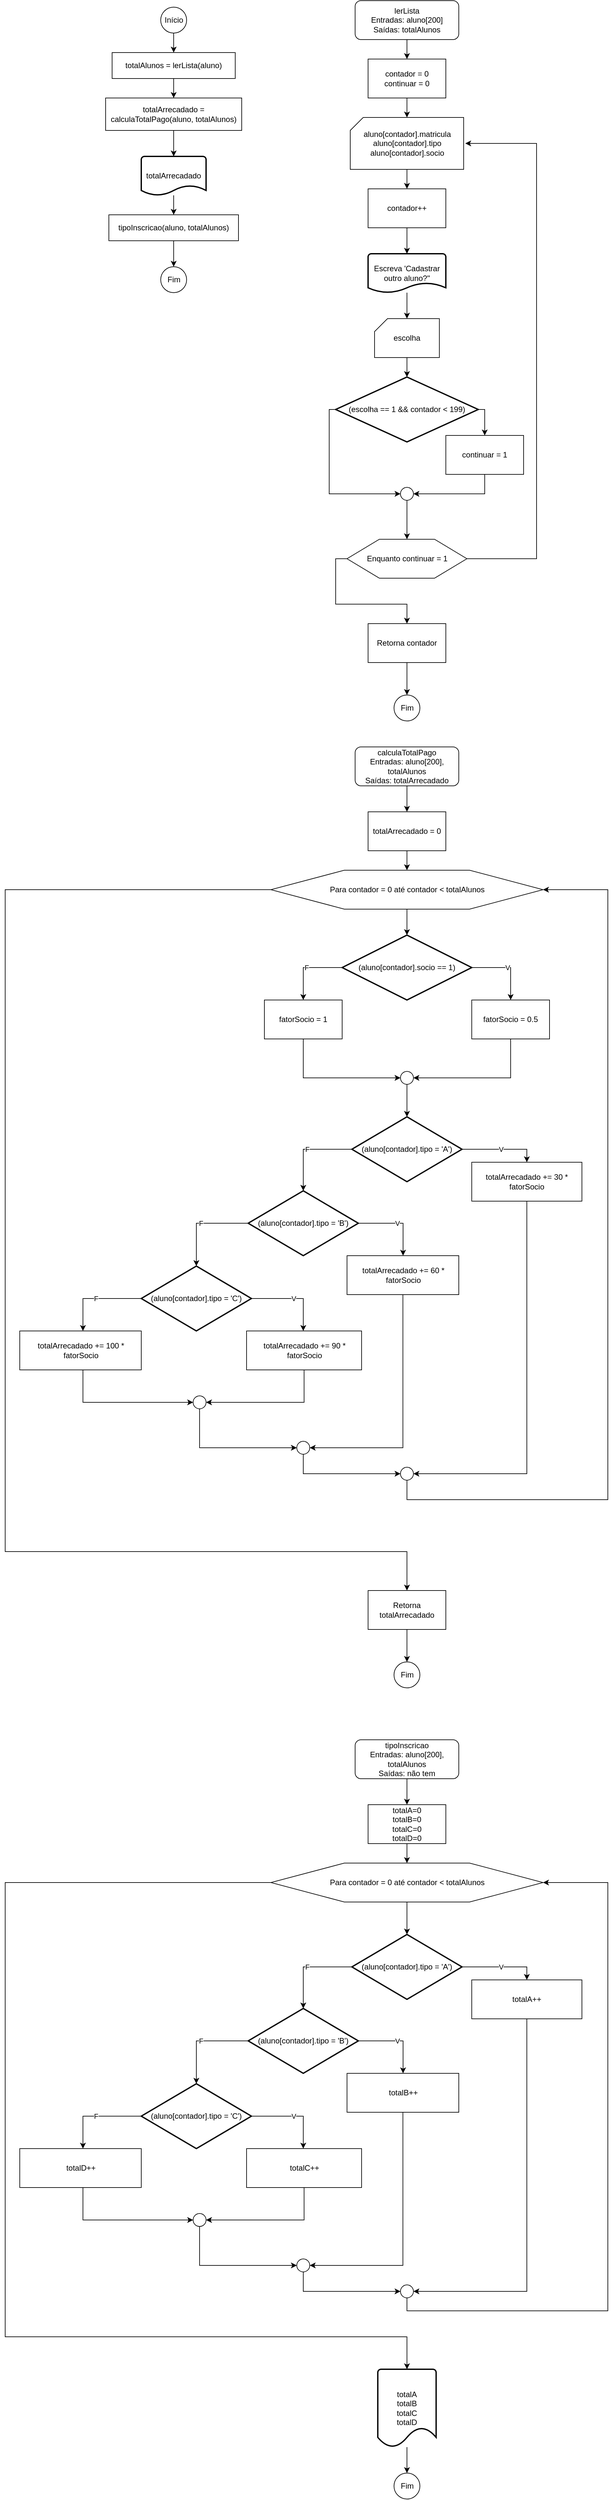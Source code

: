 <mxfile version="18.1.3" type="device"><diagram id="ncb6VckNe37cgTOw7Cs1" name="Página-1"><mxGraphModel dx="1562" dy="863" grid="1" gridSize="10" guides="1" tooltips="1" connect="1" arrows="1" fold="1" page="1" pageScale="1" pageWidth="827" pageHeight="1169" math="0" shadow="0"><root><mxCell id="0"/><mxCell id="1" parent="0"/><mxCell id="vlomusIhHzmOVRRVqOss-3" value="" style="edgeStyle=orthogonalEdgeStyle;rounded=0;orthogonalLoop=1;jettySize=auto;html=1;" parent="1" source="vlomusIhHzmOVRRVqOss-1" target="vlomusIhHzmOVRRVqOss-2" edge="1"><mxGeometry relative="1" as="geometry"/></mxCell><mxCell id="vlomusIhHzmOVRRVqOss-1" value="Início" style="verticalLabelPosition=middle;verticalAlign=middle;html=1;shape=mxgraph.flowchart.on-page_reference;labelPosition=center;align=center;" parent="1" vertex="1"><mxGeometry x="60" y="20" width="40" height="40" as="geometry"/></mxCell><mxCell id="vlomusIhHzmOVRRVqOss-5" value="" style="edgeStyle=orthogonalEdgeStyle;rounded=0;orthogonalLoop=1;jettySize=auto;html=1;" parent="1" source="vlomusIhHzmOVRRVqOss-2" target="vlomusIhHzmOVRRVqOss-4" edge="1"><mxGeometry relative="1" as="geometry"/></mxCell><mxCell id="vlomusIhHzmOVRRVqOss-2" value="totalAlunos = lerLista(aluno)" style="rounded=0;whiteSpace=wrap;html=1;" parent="1" vertex="1"><mxGeometry x="-15" y="90" width="190" height="40" as="geometry"/></mxCell><mxCell id="vlomusIhHzmOVRRVqOss-8" value="" style="edgeStyle=orthogonalEdgeStyle;rounded=0;orthogonalLoop=1;jettySize=auto;html=1;" parent="1" source="vlomusIhHzmOVRRVqOss-4" target="vlomusIhHzmOVRRVqOss-7" edge="1"><mxGeometry relative="1" as="geometry"/></mxCell><mxCell id="vlomusIhHzmOVRRVqOss-4" value="totalArrecadado = calculaTotalPago(aluno, totalAlunos)" style="rounded=0;whiteSpace=wrap;html=1;" parent="1" vertex="1"><mxGeometry x="-25" y="160" width="210" height="50" as="geometry"/></mxCell><mxCell id="vlomusIhHzmOVRRVqOss-12" value="" style="edgeStyle=orthogonalEdgeStyle;rounded=0;orthogonalLoop=1;jettySize=auto;html=1;" parent="1" source="vlomusIhHzmOVRRVqOss-7" target="vlomusIhHzmOVRRVqOss-11" edge="1"><mxGeometry relative="1" as="geometry"/></mxCell><mxCell id="vlomusIhHzmOVRRVqOss-7" value="totalArrecadado" style="strokeWidth=2;html=1;shape=mxgraph.flowchart.document2;whiteSpace=wrap;size=0.25;" parent="1" vertex="1"><mxGeometry x="30" y="250" width="100" height="60" as="geometry"/></mxCell><mxCell id="vlomusIhHzmOVRRVqOss-9" value="Fim" style="verticalLabelPosition=middle;verticalAlign=middle;html=1;shape=mxgraph.flowchart.on-page_reference;labelPosition=center;align=center;" parent="1" vertex="1"><mxGeometry x="60" y="420" width="40" height="40" as="geometry"/></mxCell><mxCell id="vlomusIhHzmOVRRVqOss-13" value="" style="edgeStyle=orthogonalEdgeStyle;rounded=0;orthogonalLoop=1;jettySize=auto;html=1;" parent="1" source="vlomusIhHzmOVRRVqOss-11" target="vlomusIhHzmOVRRVqOss-9" edge="1"><mxGeometry relative="1" as="geometry"/></mxCell><mxCell id="vlomusIhHzmOVRRVqOss-11" value="tipoInscricao(aluno, totalAlunos)" style="rounded=0;whiteSpace=wrap;html=1;" parent="1" vertex="1"><mxGeometry x="-20" y="340" width="200" height="40" as="geometry"/></mxCell><mxCell id="vlomusIhHzmOVRRVqOss-24" value="" style="edgeStyle=orthogonalEdgeStyle;rounded=0;orthogonalLoop=1;jettySize=auto;html=1;" parent="1" source="vlomusIhHzmOVRRVqOss-14" target="vlomusIhHzmOVRRVqOss-23" edge="1"><mxGeometry relative="1" as="geometry"/></mxCell><mxCell id="vlomusIhHzmOVRRVqOss-14" value="lerLista&lt;br&gt;Entradas: aluno[200]&lt;br&gt;Saídas: totalAlunos" style="rounded=1;whiteSpace=wrap;html=1;" parent="1" vertex="1"><mxGeometry x="360" y="10" width="160" height="60" as="geometry"/></mxCell><mxCell id="vlomusIhHzmOVRRVqOss-21" value="" style="edgeStyle=orthogonalEdgeStyle;rounded=0;orthogonalLoop=1;jettySize=auto;html=1;" parent="1" source="vlomusIhHzmOVRRVqOss-15" target="vlomusIhHzmOVRRVqOss-20" edge="1"><mxGeometry relative="1" as="geometry"/></mxCell><mxCell id="vlomusIhHzmOVRRVqOss-15" value="aluno[contador].matricula&lt;br&gt;aluno[contador].tipo&lt;br&gt;aluno[contador].socio" style="verticalLabelPosition=middle;verticalAlign=middle;html=1;shape=card;whiteSpace=wrap;size=20;arcSize=12;labelPosition=center;align=center;" parent="1" vertex="1"><mxGeometry x="352.5" y="190" width="175" height="80" as="geometry"/></mxCell><mxCell id="vlomusIhHzmOVRRVqOss-30" style="edgeStyle=orthogonalEdgeStyle;rounded=0;orthogonalLoop=1;jettySize=auto;html=1;" parent="1" source="vlomusIhHzmOVRRVqOss-16" target="vlomusIhHzmOVRRVqOss-29" edge="1"><mxGeometry relative="1" as="geometry"><Array as="points"><mxPoint x="330" y="870"/><mxPoint x="330" y="940"/><mxPoint x="440" y="940"/></Array></mxGeometry></mxCell><mxCell id="vlomusIhHzmOVRRVqOss-53" style="edgeStyle=orthogonalEdgeStyle;rounded=0;orthogonalLoop=1;jettySize=auto;html=1;" parent="1" source="vlomusIhHzmOVRRVqOss-16" edge="1"><mxGeometry relative="1" as="geometry"><mxPoint x="530" y="230" as="targetPoint"/><Array as="points"><mxPoint x="640" y="870"/><mxPoint x="640" y="230"/></Array></mxGeometry></mxCell><mxCell id="vlomusIhHzmOVRRVqOss-16" value="Enquanto continuar = 1" style="verticalLabelPosition=middle;verticalAlign=middle;html=1;shape=hexagon;perimeter=hexagonPerimeter2;arcSize=6;size=0.27;labelPosition=center;align=center;" parent="1" vertex="1"><mxGeometry x="347.5" y="840" width="185" height="60" as="geometry"/></mxCell><mxCell id="vlomusIhHzmOVRRVqOss-37" value="" style="edgeStyle=orthogonalEdgeStyle;rounded=0;orthogonalLoop=1;jettySize=auto;html=1;" parent="1" source="vlomusIhHzmOVRRVqOss-20" target="vlomusIhHzmOVRRVqOss-35" edge="1"><mxGeometry relative="1" as="geometry"/></mxCell><mxCell id="vlomusIhHzmOVRRVqOss-20" value="contador++" style="rounded=0;whiteSpace=wrap;html=1;" parent="1" vertex="1"><mxGeometry x="380" y="300" width="120" height="60" as="geometry"/></mxCell><mxCell id="vlomusIhHzmOVRRVqOss-25" value="" style="edgeStyle=orthogonalEdgeStyle;rounded=0;orthogonalLoop=1;jettySize=auto;html=1;" parent="1" source="vlomusIhHzmOVRRVqOss-23" target="vlomusIhHzmOVRRVqOss-15" edge="1"><mxGeometry relative="1" as="geometry"/></mxCell><mxCell id="vlomusIhHzmOVRRVqOss-23" value="contador = 0&lt;br&gt;continuar = 0" style="rounded=0;whiteSpace=wrap;html=1;" parent="1" vertex="1"><mxGeometry x="380" y="100" width="120" height="60" as="geometry"/></mxCell><mxCell id="vlomusIhHzmOVRRVqOss-32" value="" style="edgeStyle=orthogonalEdgeStyle;rounded=0;orthogonalLoop=1;jettySize=auto;html=1;" parent="1" source="vlomusIhHzmOVRRVqOss-29" target="vlomusIhHzmOVRRVqOss-31" edge="1"><mxGeometry relative="1" as="geometry"/></mxCell><mxCell id="vlomusIhHzmOVRRVqOss-29" value="Retorna contador" style="rounded=0;whiteSpace=wrap;html=1;" parent="1" vertex="1"><mxGeometry x="380" y="970" width="120" height="60" as="geometry"/></mxCell><mxCell id="vlomusIhHzmOVRRVqOss-31" value="Fim" style="verticalLabelPosition=middle;verticalAlign=middle;html=1;shape=mxgraph.flowchart.on-page_reference;labelPosition=center;align=center;" parent="1" vertex="1"><mxGeometry x="420" y="1080" width="40" height="40" as="geometry"/></mxCell><mxCell id="vlomusIhHzmOVRRVqOss-73" value="" style="edgeStyle=orthogonalEdgeStyle;rounded=0;orthogonalLoop=1;jettySize=auto;html=1;" parent="1" source="vlomusIhHzmOVRRVqOss-33" target="vlomusIhHzmOVRRVqOss-72" edge="1"><mxGeometry relative="1" as="geometry"/></mxCell><mxCell id="vlomusIhHzmOVRRVqOss-33" value="calculaTotalPago&lt;br&gt;Entradas: aluno[200], totalAlunos&lt;br&gt;Saídas: totalArrecadado" style="rounded=1;whiteSpace=wrap;html=1;" parent="1" vertex="1"><mxGeometry x="360" y="1160" width="160" height="60" as="geometry"/></mxCell><mxCell id="vlomusIhHzmOVRRVqOss-56" value="" style="edgeStyle=orthogonalEdgeStyle;rounded=0;orthogonalLoop=1;jettySize=auto;html=1;" parent="1" source="vlomusIhHzmOVRRVqOss-34" target="vlomusIhHzmOVRRVqOss-55" edge="1"><mxGeometry relative="1" as="geometry"/></mxCell><mxCell id="vlomusIhHzmOVRRVqOss-95" style="edgeStyle=orthogonalEdgeStyle;rounded=0;orthogonalLoop=1;jettySize=auto;html=1;" parent="1" source="vlomusIhHzmOVRRVqOss-34" target="vlomusIhHzmOVRRVqOss-92" edge="1"><mxGeometry relative="1" as="geometry"><Array as="points"><mxPoint x="-180" y="1380"/><mxPoint x="-180" y="2400"/><mxPoint x="440" y="2400"/></Array></mxGeometry></mxCell><mxCell id="vlomusIhHzmOVRRVqOss-34" value="Para contador = 0 até contador &amp;lt; totalAlunos" style="verticalLabelPosition=middle;verticalAlign=middle;html=1;shape=hexagon;perimeter=hexagonPerimeter2;arcSize=6;size=0.27;labelPosition=center;align=center;" parent="1" vertex="1"><mxGeometry x="230" y="1350" width="420" height="60" as="geometry"/></mxCell><mxCell id="vlomusIhHzmOVRRVqOss-38" value="" style="edgeStyle=orthogonalEdgeStyle;rounded=0;orthogonalLoop=1;jettySize=auto;html=1;" parent="1" source="vlomusIhHzmOVRRVqOss-35" edge="1"><mxGeometry relative="1" as="geometry"><mxPoint x="440.0" y="500" as="targetPoint"/></mxGeometry></mxCell><mxCell id="vlomusIhHzmOVRRVqOss-35" value="Escreva 'Cadastrar outro aluno?&quot;" style="strokeWidth=2;html=1;shape=mxgraph.flowchart.document2;whiteSpace=wrap;size=0.25;" parent="1" vertex="1"><mxGeometry x="380" y="400" width="120" height="60" as="geometry"/></mxCell><mxCell id="vlomusIhHzmOVRRVqOss-44" value="" style="edgeStyle=orthogonalEdgeStyle;rounded=0;orthogonalLoop=1;jettySize=auto;html=1;" parent="1" source="vlomusIhHzmOVRRVqOss-42" target="vlomusIhHzmOVRRVqOss-43" edge="1"><mxGeometry relative="1" as="geometry"/></mxCell><mxCell id="vlomusIhHzmOVRRVqOss-42" value="escolha" style="verticalLabelPosition=middle;verticalAlign=middle;html=1;shape=card;whiteSpace=wrap;size=20;arcSize=12;labelPosition=center;align=center;" parent="1" vertex="1"><mxGeometry x="390" y="500" width="100" height="60" as="geometry"/></mxCell><mxCell id="vlomusIhHzmOVRRVqOss-46" style="edgeStyle=orthogonalEdgeStyle;rounded=0;orthogonalLoop=1;jettySize=auto;html=1;entryX=0.5;entryY=0;entryDx=0;entryDy=0;" parent="1" source="vlomusIhHzmOVRRVqOss-43" target="vlomusIhHzmOVRRVqOss-45" edge="1"><mxGeometry relative="1" as="geometry"><Array as="points"><mxPoint x="560" y="640"/></Array></mxGeometry></mxCell><mxCell id="vlomusIhHzmOVRRVqOss-50" style="edgeStyle=orthogonalEdgeStyle;rounded=0;orthogonalLoop=1;jettySize=auto;html=1;entryX=0;entryY=0.5;entryDx=0;entryDy=0;entryPerimeter=0;" parent="1" source="vlomusIhHzmOVRRVqOss-43" target="vlomusIhHzmOVRRVqOss-48" edge="1"><mxGeometry relative="1" as="geometry"><Array as="points"><mxPoint x="320" y="640"/><mxPoint x="320" y="770"/></Array></mxGeometry></mxCell><mxCell id="vlomusIhHzmOVRRVqOss-43" value="(escolha == 1 &amp;amp;&amp;amp; contador &amp;lt; 199)" style="strokeWidth=2;html=1;shape=mxgraph.flowchart.decision;whiteSpace=wrap;" parent="1" vertex="1"><mxGeometry x="330" y="590" width="220" height="100" as="geometry"/></mxCell><mxCell id="vlomusIhHzmOVRRVqOss-49" style="edgeStyle=orthogonalEdgeStyle;rounded=0;orthogonalLoop=1;jettySize=auto;html=1;entryX=1;entryY=0.5;entryDx=0;entryDy=0;entryPerimeter=0;" parent="1" source="vlomusIhHzmOVRRVqOss-45" target="vlomusIhHzmOVRRVqOss-48" edge="1"><mxGeometry relative="1" as="geometry"><Array as="points"><mxPoint x="560" y="770"/></Array></mxGeometry></mxCell><mxCell id="vlomusIhHzmOVRRVqOss-45" value="continuar = 1" style="rounded=0;whiteSpace=wrap;html=1;" parent="1" vertex="1"><mxGeometry x="500" y="680" width="120" height="60" as="geometry"/></mxCell><mxCell id="vlomusIhHzmOVRRVqOss-52" value="" style="edgeStyle=orthogonalEdgeStyle;rounded=0;orthogonalLoop=1;jettySize=auto;html=1;entryX=0.5;entryY=0;entryDx=0;entryDy=0;" parent="1" source="vlomusIhHzmOVRRVqOss-48" target="vlomusIhHzmOVRRVqOss-16" edge="1"><mxGeometry relative="1" as="geometry"><mxPoint x="440.0" y="830" as="targetPoint"/><Array as="points"><mxPoint x="440" y="800"/><mxPoint x="440" y="800"/></Array></mxGeometry></mxCell><mxCell id="vlomusIhHzmOVRRVqOss-48" value="" style="verticalLabelPosition=bottom;verticalAlign=top;html=1;shape=mxgraph.flowchart.on-page_reference;" parent="1" vertex="1"><mxGeometry x="430" y="760" width="20" height="20" as="geometry"/></mxCell><mxCell id="vlomusIhHzmOVRRVqOss-58" value="V" style="edgeStyle=orthogonalEdgeStyle;rounded=0;orthogonalLoop=1;jettySize=auto;html=1;" parent="1" source="vlomusIhHzmOVRRVqOss-55" target="vlomusIhHzmOVRRVqOss-57" edge="1"><mxGeometry relative="1" as="geometry"><Array as="points"><mxPoint x="600" y="1500"/></Array></mxGeometry></mxCell><mxCell id="vlomusIhHzmOVRRVqOss-60" value="F" style="edgeStyle=orthogonalEdgeStyle;rounded=0;orthogonalLoop=1;jettySize=auto;html=1;" parent="1" source="vlomusIhHzmOVRRVqOss-55" target="vlomusIhHzmOVRRVqOss-59" edge="1"><mxGeometry relative="1" as="geometry"><Array as="points"><mxPoint x="280" y="1500"/></Array></mxGeometry></mxCell><mxCell id="vlomusIhHzmOVRRVqOss-55" value="(aluno[contador].socio == 1)" style="strokeWidth=2;html=1;shape=mxgraph.flowchart.decision;whiteSpace=wrap;" parent="1" vertex="1"><mxGeometry x="340" y="1450" width="200" height="100" as="geometry"/></mxCell><mxCell id="vlomusIhHzmOVRRVqOss-62" style="edgeStyle=orthogonalEdgeStyle;rounded=0;orthogonalLoop=1;jettySize=auto;html=1;entryX=1;entryY=0.5;entryDx=0;entryDy=0;entryPerimeter=0;" parent="1" source="vlomusIhHzmOVRRVqOss-57" target="vlomusIhHzmOVRRVqOss-61" edge="1"><mxGeometry relative="1" as="geometry"><Array as="points"><mxPoint x="600" y="1670"/></Array></mxGeometry></mxCell><mxCell id="vlomusIhHzmOVRRVqOss-57" value="fatorSocio = 0.5" style="rounded=0;whiteSpace=wrap;html=1;" parent="1" vertex="1"><mxGeometry x="540" y="1550" width="120" height="60" as="geometry"/></mxCell><mxCell id="vlomusIhHzmOVRRVqOss-63" style="edgeStyle=orthogonalEdgeStyle;rounded=0;orthogonalLoop=1;jettySize=auto;html=1;entryX=0;entryY=0.5;entryDx=0;entryDy=0;entryPerimeter=0;" parent="1" source="vlomusIhHzmOVRRVqOss-59" target="vlomusIhHzmOVRRVqOss-61" edge="1"><mxGeometry relative="1" as="geometry"><Array as="points"><mxPoint x="280" y="1670"/></Array></mxGeometry></mxCell><mxCell id="vlomusIhHzmOVRRVqOss-59" value="fatorSocio = 1" style="rounded=0;whiteSpace=wrap;html=1;" parent="1" vertex="1"><mxGeometry x="220" y="1550" width="120" height="60" as="geometry"/></mxCell><mxCell id="vlomusIhHzmOVRRVqOss-65" value="" style="edgeStyle=orthogonalEdgeStyle;rounded=0;orthogonalLoop=1;jettySize=auto;html=1;" parent="1" source="vlomusIhHzmOVRRVqOss-61" target="vlomusIhHzmOVRRVqOss-64" edge="1"><mxGeometry relative="1" as="geometry"/></mxCell><mxCell id="vlomusIhHzmOVRRVqOss-61" value="" style="verticalLabelPosition=bottom;verticalAlign=top;html=1;shape=mxgraph.flowchart.on-page_reference;" parent="1" vertex="1"><mxGeometry x="430" y="1660" width="20" height="20" as="geometry"/></mxCell><mxCell id="vlomusIhHzmOVRRVqOss-67" value="V" style="edgeStyle=orthogonalEdgeStyle;rounded=0;orthogonalLoop=1;jettySize=auto;html=1;entryX=0.5;entryY=0;entryDx=0;entryDy=0;" parent="1" source="vlomusIhHzmOVRRVqOss-64" target="vlomusIhHzmOVRRVqOss-66" edge="1"><mxGeometry relative="1" as="geometry"/></mxCell><mxCell id="vlomusIhHzmOVRRVqOss-70" value="F" style="edgeStyle=orthogonalEdgeStyle;rounded=0;orthogonalLoop=1;jettySize=auto;html=1;entryX=0.5;entryY=0;entryDx=0;entryDy=0;entryPerimeter=0;" parent="1" source="vlomusIhHzmOVRRVqOss-64" target="vlomusIhHzmOVRRVqOss-68" edge="1"><mxGeometry relative="1" as="geometry"><Array as="points"><mxPoint x="280" y="1780"/></Array></mxGeometry></mxCell><mxCell id="vlomusIhHzmOVRRVqOss-64" value="(aluno[contador].tipo = 'A')" style="strokeWidth=2;html=1;shape=mxgraph.flowchart.decision;whiteSpace=wrap;" parent="1" vertex="1"><mxGeometry x="355" y="1730" width="170" height="100" as="geometry"/></mxCell><mxCell id="vlomusIhHzmOVRRVqOss-90" style="edgeStyle=orthogonalEdgeStyle;rounded=0;orthogonalLoop=1;jettySize=auto;html=1;entryX=1;entryY=0.5;entryDx=0;entryDy=0;entryPerimeter=0;" parent="1" source="vlomusIhHzmOVRRVqOss-66" target="vlomusIhHzmOVRRVqOss-88" edge="1"><mxGeometry relative="1" as="geometry"><Array as="points"><mxPoint x="625" y="2280"/></Array></mxGeometry></mxCell><mxCell id="vlomusIhHzmOVRRVqOss-66" value="totalArrecadado += 30 * fatorSocio" style="rounded=0;whiteSpace=wrap;html=1;" parent="1" vertex="1"><mxGeometry x="540" y="1800" width="170" height="60" as="geometry"/></mxCell><mxCell id="vlomusIhHzmOVRRVqOss-71" value="F" style="edgeStyle=orthogonalEdgeStyle;rounded=0;orthogonalLoop=1;jettySize=auto;html=1;" parent="1" source="vlomusIhHzmOVRRVqOss-68" target="vlomusIhHzmOVRRVqOss-69" edge="1"><mxGeometry relative="1" as="geometry"><Array as="points"><mxPoint x="115" y="1894"/></Array></mxGeometry></mxCell><mxCell id="vlomusIhHzmOVRRVqOss-76" value="V" style="edgeStyle=orthogonalEdgeStyle;rounded=0;orthogonalLoop=1;jettySize=auto;html=1;" parent="1" source="vlomusIhHzmOVRRVqOss-68" target="vlomusIhHzmOVRRVqOss-75" edge="1"><mxGeometry relative="1" as="geometry"><Array as="points"><mxPoint x="434" y="1894"/></Array></mxGeometry></mxCell><mxCell id="vlomusIhHzmOVRRVqOss-68" value="(aluno[contador].tipo = 'B')" style="strokeWidth=2;html=1;shape=mxgraph.flowchart.decision;whiteSpace=wrap;" parent="1" vertex="1"><mxGeometry x="195" y="1844" width="170" height="100" as="geometry"/></mxCell><mxCell id="vlomusIhHzmOVRRVqOss-78" value="V" style="edgeStyle=orthogonalEdgeStyle;rounded=0;orthogonalLoop=1;jettySize=auto;html=1;" parent="1" source="vlomusIhHzmOVRRVqOss-69" target="vlomusIhHzmOVRRVqOss-77" edge="1"><mxGeometry relative="1" as="geometry"><Array as="points"><mxPoint x="280" y="2010"/></Array></mxGeometry></mxCell><mxCell id="vlomusIhHzmOVRRVqOss-81" value="F" style="edgeStyle=orthogonalEdgeStyle;rounded=0;orthogonalLoop=1;jettySize=auto;html=1;" parent="1" source="vlomusIhHzmOVRRVqOss-69" target="vlomusIhHzmOVRRVqOss-80" edge="1"><mxGeometry relative="1" as="geometry"><Array as="points"><mxPoint x="-60" y="2010"/></Array></mxGeometry></mxCell><mxCell id="vlomusIhHzmOVRRVqOss-69" value="(aluno[contador].tipo = 'C')" style="strokeWidth=2;html=1;shape=mxgraph.flowchart.decision;whiteSpace=wrap;" parent="1" vertex="1"><mxGeometry x="30" y="1960" width="170" height="100" as="geometry"/></mxCell><mxCell id="vlomusIhHzmOVRRVqOss-74" value="" style="edgeStyle=orthogonalEdgeStyle;rounded=0;orthogonalLoop=1;jettySize=auto;html=1;" parent="1" source="vlomusIhHzmOVRRVqOss-72" target="vlomusIhHzmOVRRVqOss-34" edge="1"><mxGeometry relative="1" as="geometry"/></mxCell><mxCell id="vlomusIhHzmOVRRVqOss-72" value="totalArrecadado = 0" style="rounded=0;whiteSpace=wrap;html=1;" parent="1" vertex="1"><mxGeometry x="380" y="1260" width="120" height="60" as="geometry"/></mxCell><mxCell id="vlomusIhHzmOVRRVqOss-87" style="edgeStyle=orthogonalEdgeStyle;rounded=0;orthogonalLoop=1;jettySize=auto;html=1;entryX=1;entryY=0.5;entryDx=0;entryDy=0;entryPerimeter=0;" parent="1" source="vlomusIhHzmOVRRVqOss-75" target="vlomusIhHzmOVRRVqOss-85" edge="1"><mxGeometry relative="1" as="geometry"><Array as="points"><mxPoint x="434" y="2240"/></Array></mxGeometry></mxCell><mxCell id="vlomusIhHzmOVRRVqOss-75" value="totalArrecadado += 60 * fatorSocio" style="rounded=0;whiteSpace=wrap;html=1;" parent="1" vertex="1"><mxGeometry x="347.5" y="1944" width="172.5" height="60" as="geometry"/></mxCell><mxCell id="vlomusIhHzmOVRRVqOss-84" style="edgeStyle=orthogonalEdgeStyle;rounded=0;orthogonalLoop=1;jettySize=auto;html=1;entryX=1;entryY=0.5;entryDx=0;entryDy=0;entryPerimeter=0;" parent="1" source="vlomusIhHzmOVRRVqOss-77" target="vlomusIhHzmOVRRVqOss-82" edge="1"><mxGeometry relative="1" as="geometry"><Array as="points"><mxPoint x="281" y="2170"/></Array></mxGeometry></mxCell><mxCell id="vlomusIhHzmOVRRVqOss-77" value="totalArrecadado += 90 * fatorSocio" style="rounded=0;whiteSpace=wrap;html=1;" parent="1" vertex="1"><mxGeometry x="192.5" y="2060" width="177.5" height="60" as="geometry"/></mxCell><mxCell id="vlomusIhHzmOVRRVqOss-83" style="edgeStyle=orthogonalEdgeStyle;rounded=0;orthogonalLoop=1;jettySize=auto;html=1;entryX=0;entryY=0.5;entryDx=0;entryDy=0;entryPerimeter=0;" parent="1" source="vlomusIhHzmOVRRVqOss-80" target="vlomusIhHzmOVRRVqOss-82" edge="1"><mxGeometry relative="1" as="geometry"><Array as="points"><mxPoint x="-60" y="2170"/></Array></mxGeometry></mxCell><mxCell id="vlomusIhHzmOVRRVqOss-80" value="totalArrecadado += 100 * fatorSocio" style="rounded=0;whiteSpace=wrap;html=1;" parent="1" vertex="1"><mxGeometry x="-157.5" y="2060" width="187.5" height="60" as="geometry"/></mxCell><mxCell id="vlomusIhHzmOVRRVqOss-86" style="edgeStyle=orthogonalEdgeStyle;rounded=0;orthogonalLoop=1;jettySize=auto;html=1;entryX=0;entryY=0.5;entryDx=0;entryDy=0;entryPerimeter=0;" parent="1" source="vlomusIhHzmOVRRVqOss-82" target="vlomusIhHzmOVRRVqOss-85" edge="1"><mxGeometry relative="1" as="geometry"><Array as="points"><mxPoint x="120" y="2240"/></Array></mxGeometry></mxCell><mxCell id="vlomusIhHzmOVRRVqOss-82" value="" style="verticalLabelPosition=bottom;verticalAlign=top;html=1;shape=mxgraph.flowchart.on-page_reference;" parent="1" vertex="1"><mxGeometry x="110" y="2160" width="20" height="20" as="geometry"/></mxCell><mxCell id="vlomusIhHzmOVRRVqOss-89" style="edgeStyle=orthogonalEdgeStyle;rounded=0;orthogonalLoop=1;jettySize=auto;html=1;entryX=0;entryY=0.5;entryDx=0;entryDy=0;entryPerimeter=0;" parent="1" source="vlomusIhHzmOVRRVqOss-85" target="vlomusIhHzmOVRRVqOss-88" edge="1"><mxGeometry relative="1" as="geometry"><Array as="points"><mxPoint x="280" y="2280"/></Array></mxGeometry></mxCell><mxCell id="vlomusIhHzmOVRRVqOss-85" value="" style="verticalLabelPosition=bottom;verticalAlign=top;html=1;shape=mxgraph.flowchart.on-page_reference;" parent="1" vertex="1"><mxGeometry x="270" y="2230" width="20" height="20" as="geometry"/></mxCell><mxCell id="vlomusIhHzmOVRRVqOss-91" style="edgeStyle=orthogonalEdgeStyle;rounded=0;orthogonalLoop=1;jettySize=auto;html=1;entryX=1;entryY=0.5;entryDx=0;entryDy=0;" parent="1" source="vlomusIhHzmOVRRVqOss-88" target="vlomusIhHzmOVRRVqOss-34" edge="1"><mxGeometry relative="1" as="geometry"><Array as="points"><mxPoint x="440" y="2320"/><mxPoint x="750" y="2320"/><mxPoint x="750" y="1380"/></Array></mxGeometry></mxCell><mxCell id="vlomusIhHzmOVRRVqOss-88" value="" style="verticalLabelPosition=bottom;verticalAlign=top;html=1;shape=mxgraph.flowchart.on-page_reference;" parent="1" vertex="1"><mxGeometry x="430" y="2270" width="20" height="20" as="geometry"/></mxCell><mxCell id="vlomusIhHzmOVRRVqOss-94" value="" style="edgeStyle=orthogonalEdgeStyle;rounded=0;orthogonalLoop=1;jettySize=auto;html=1;" parent="1" source="vlomusIhHzmOVRRVqOss-92" target="vlomusIhHzmOVRRVqOss-93" edge="1"><mxGeometry relative="1" as="geometry"/></mxCell><mxCell id="vlomusIhHzmOVRRVqOss-92" value="Retorna totalArrecadado" style="rounded=0;whiteSpace=wrap;html=1;" parent="1" vertex="1"><mxGeometry x="380" y="2460" width="120" height="60" as="geometry"/></mxCell><mxCell id="vlomusIhHzmOVRRVqOss-93" value="Fim" style="verticalLabelPosition=middle;verticalAlign=middle;html=1;shape=mxgraph.flowchart.on-page_reference;labelPosition=center;align=center;" parent="1" vertex="1"><mxGeometry x="420" y="2570" width="40" height="40" as="geometry"/></mxCell><mxCell id="vlomusIhHzmOVRRVqOss-96" value="" style="edgeStyle=orthogonalEdgeStyle;rounded=0;orthogonalLoop=1;jettySize=auto;html=1;" parent="1" source="vlomusIhHzmOVRRVqOss-97" target="vlomusIhHzmOVRRVqOss-122" edge="1"><mxGeometry relative="1" as="geometry"/></mxCell><mxCell id="vlomusIhHzmOVRRVqOss-97" value="tipoInscricao&lt;br&gt;Entradas: aluno[200], totalAlunos&lt;br&gt;Saídas: não tem" style="rounded=1;whiteSpace=wrap;html=1;" parent="1" vertex="1"><mxGeometry x="360.01" y="2690" width="160" height="60" as="geometry"/></mxCell><mxCell id="vlomusIhHzmOVRRVqOss-99" style="edgeStyle=orthogonalEdgeStyle;rounded=0;orthogonalLoop=1;jettySize=auto;html=1;" parent="1" source="vlomusIhHzmOVRRVqOss-100" edge="1"><mxGeometry relative="1" as="geometry"><Array as="points"><mxPoint x="-180" y="2910"/><mxPoint x="-180" y="3610"/><mxPoint x="440" y="3610"/></Array><mxPoint x="440.027" y="3660" as="targetPoint"/></mxGeometry></mxCell><mxCell id="vlomusIhHzmOVRRVqOss-138" style="edgeStyle=orthogonalEdgeStyle;rounded=0;orthogonalLoop=1;jettySize=auto;html=1;" parent="1" source="vlomusIhHzmOVRRVqOss-100" target="vlomusIhHzmOVRRVqOss-112" edge="1"><mxGeometry relative="1" as="geometry"/></mxCell><mxCell id="vlomusIhHzmOVRRVqOss-100" value="Para contador = 0 até contador &amp;lt; totalAlunos" style="verticalLabelPosition=middle;verticalAlign=middle;html=1;shape=hexagon;perimeter=hexagonPerimeter2;arcSize=6;size=0.27;labelPosition=center;align=center;" parent="1" vertex="1"><mxGeometry x="230.01" y="2880" width="420" height="60" as="geometry"/></mxCell><mxCell id="vlomusIhHzmOVRRVqOss-110" value="V" style="edgeStyle=orthogonalEdgeStyle;rounded=0;orthogonalLoop=1;jettySize=auto;html=1;entryX=0.5;entryY=0;entryDx=0;entryDy=0;" parent="1" source="vlomusIhHzmOVRRVqOss-112" target="vlomusIhHzmOVRRVqOss-114" edge="1"><mxGeometry relative="1" as="geometry"/></mxCell><mxCell id="vlomusIhHzmOVRRVqOss-111" value="F" style="edgeStyle=orthogonalEdgeStyle;rounded=0;orthogonalLoop=1;jettySize=auto;html=1;entryX=0.5;entryY=0;entryDx=0;entryDy=0;entryPerimeter=0;" parent="1" source="vlomusIhHzmOVRRVqOss-112" target="vlomusIhHzmOVRRVqOss-117" edge="1"><mxGeometry relative="1" as="geometry"><Array as="points"><mxPoint x="280" y="3040"/></Array></mxGeometry></mxCell><mxCell id="vlomusIhHzmOVRRVqOss-112" value="(aluno[contador].tipo = 'A')" style="strokeWidth=2;html=1;shape=mxgraph.flowchart.decision;whiteSpace=wrap;" parent="1" vertex="1"><mxGeometry x="355" y="2990" width="170" height="100" as="geometry"/></mxCell><mxCell id="vlomusIhHzmOVRRVqOss-113" style="edgeStyle=orthogonalEdgeStyle;rounded=0;orthogonalLoop=1;jettySize=auto;html=1;entryX=1;entryY=0.5;entryDx=0;entryDy=0;entryPerimeter=0;" parent="1" source="vlomusIhHzmOVRRVqOss-114" target="vlomusIhHzmOVRRVqOss-134" edge="1"><mxGeometry relative="1" as="geometry"><Array as="points"><mxPoint x="625" y="3540"/></Array></mxGeometry></mxCell><mxCell id="vlomusIhHzmOVRRVqOss-114" value="totalA++" style="rounded=0;whiteSpace=wrap;html=1;" parent="1" vertex="1"><mxGeometry x="540" y="3060" width="170" height="60" as="geometry"/></mxCell><mxCell id="vlomusIhHzmOVRRVqOss-115" value="F" style="edgeStyle=orthogonalEdgeStyle;rounded=0;orthogonalLoop=1;jettySize=auto;html=1;" parent="1" source="vlomusIhHzmOVRRVqOss-117" target="vlomusIhHzmOVRRVqOss-120" edge="1"><mxGeometry relative="1" as="geometry"><Array as="points"><mxPoint x="115" y="3154"/></Array></mxGeometry></mxCell><mxCell id="vlomusIhHzmOVRRVqOss-116" value="V" style="edgeStyle=orthogonalEdgeStyle;rounded=0;orthogonalLoop=1;jettySize=auto;html=1;" parent="1" source="vlomusIhHzmOVRRVqOss-117" target="vlomusIhHzmOVRRVqOss-124" edge="1"><mxGeometry relative="1" as="geometry"><Array as="points"><mxPoint x="434" y="3154"/></Array></mxGeometry></mxCell><mxCell id="vlomusIhHzmOVRRVqOss-117" value="(aluno[contador].tipo = 'B')" style="strokeWidth=2;html=1;shape=mxgraph.flowchart.decision;whiteSpace=wrap;" parent="1" vertex="1"><mxGeometry x="195" y="3104" width="170" height="100" as="geometry"/></mxCell><mxCell id="vlomusIhHzmOVRRVqOss-118" value="V" style="edgeStyle=orthogonalEdgeStyle;rounded=0;orthogonalLoop=1;jettySize=auto;html=1;" parent="1" source="vlomusIhHzmOVRRVqOss-120" target="vlomusIhHzmOVRRVqOss-126" edge="1"><mxGeometry relative="1" as="geometry"><Array as="points"><mxPoint x="280" y="3270"/></Array></mxGeometry></mxCell><mxCell id="vlomusIhHzmOVRRVqOss-119" value="F" style="edgeStyle=orthogonalEdgeStyle;rounded=0;orthogonalLoop=1;jettySize=auto;html=1;" parent="1" source="vlomusIhHzmOVRRVqOss-120" target="vlomusIhHzmOVRRVqOss-128" edge="1"><mxGeometry relative="1" as="geometry"><Array as="points"><mxPoint x="-60.0" y="3270"/></Array></mxGeometry></mxCell><mxCell id="vlomusIhHzmOVRRVqOss-120" value="(aluno[contador].tipo = 'C')" style="strokeWidth=2;html=1;shape=mxgraph.flowchart.decision;whiteSpace=wrap;" parent="1" vertex="1"><mxGeometry x="30" y="3220" width="170" height="100" as="geometry"/></mxCell><mxCell id="vlomusIhHzmOVRRVqOss-121" value="" style="edgeStyle=orthogonalEdgeStyle;rounded=0;orthogonalLoop=1;jettySize=auto;html=1;" parent="1" source="vlomusIhHzmOVRRVqOss-122" target="vlomusIhHzmOVRRVqOss-100" edge="1"><mxGeometry relative="1" as="geometry"/></mxCell><mxCell id="vlomusIhHzmOVRRVqOss-122" value="totalA=0&lt;br&gt;totalB=0&lt;br&gt;totalC=0&lt;br&gt;totalD=0" style="rounded=0;whiteSpace=wrap;html=1;" parent="1" vertex="1"><mxGeometry x="380.01" y="2790" width="120" height="60" as="geometry"/></mxCell><mxCell id="vlomusIhHzmOVRRVqOss-123" style="edgeStyle=orthogonalEdgeStyle;rounded=0;orthogonalLoop=1;jettySize=auto;html=1;entryX=1;entryY=0.5;entryDx=0;entryDy=0;entryPerimeter=0;" parent="1" source="vlomusIhHzmOVRRVqOss-124" target="vlomusIhHzmOVRRVqOss-132" edge="1"><mxGeometry relative="1" as="geometry"><Array as="points"><mxPoint x="434" y="3500"/></Array></mxGeometry></mxCell><mxCell id="vlomusIhHzmOVRRVqOss-124" value="totalB++" style="rounded=0;whiteSpace=wrap;html=1;" parent="1" vertex="1"><mxGeometry x="347.5" y="3204" width="172.5" height="60" as="geometry"/></mxCell><mxCell id="vlomusIhHzmOVRRVqOss-125" style="edgeStyle=orthogonalEdgeStyle;rounded=0;orthogonalLoop=1;jettySize=auto;html=1;entryX=1;entryY=0.5;entryDx=0;entryDy=0;entryPerimeter=0;" parent="1" source="vlomusIhHzmOVRRVqOss-126" target="vlomusIhHzmOVRRVqOss-130" edge="1"><mxGeometry relative="1" as="geometry"><Array as="points"><mxPoint x="281" y="3430"/></Array></mxGeometry></mxCell><mxCell id="vlomusIhHzmOVRRVqOss-126" value="totalC++" style="rounded=0;whiteSpace=wrap;html=1;" parent="1" vertex="1"><mxGeometry x="192.5" y="3320" width="177.5" height="60" as="geometry"/></mxCell><mxCell id="vlomusIhHzmOVRRVqOss-127" style="edgeStyle=orthogonalEdgeStyle;rounded=0;orthogonalLoop=1;jettySize=auto;html=1;entryX=0;entryY=0.5;entryDx=0;entryDy=0;entryPerimeter=0;" parent="1" source="vlomusIhHzmOVRRVqOss-128" target="vlomusIhHzmOVRRVqOss-130" edge="1"><mxGeometry relative="1" as="geometry"><Array as="points"><mxPoint x="-60.0" y="3430"/></Array></mxGeometry></mxCell><mxCell id="vlomusIhHzmOVRRVqOss-128" value="totalD++" style="rounded=0;whiteSpace=wrap;html=1;" parent="1" vertex="1"><mxGeometry x="-157.5" y="3320" width="187.5" height="60" as="geometry"/></mxCell><mxCell id="vlomusIhHzmOVRRVqOss-129" style="edgeStyle=orthogonalEdgeStyle;rounded=0;orthogonalLoop=1;jettySize=auto;html=1;entryX=0;entryY=0.5;entryDx=0;entryDy=0;entryPerimeter=0;" parent="1" source="vlomusIhHzmOVRRVqOss-130" target="vlomusIhHzmOVRRVqOss-132" edge="1"><mxGeometry relative="1" as="geometry"><Array as="points"><mxPoint x="120" y="3500"/></Array></mxGeometry></mxCell><mxCell id="vlomusIhHzmOVRRVqOss-130" value="" style="verticalLabelPosition=bottom;verticalAlign=top;html=1;shape=mxgraph.flowchart.on-page_reference;" parent="1" vertex="1"><mxGeometry x="110" y="3420" width="20" height="20" as="geometry"/></mxCell><mxCell id="vlomusIhHzmOVRRVqOss-131" style="edgeStyle=orthogonalEdgeStyle;rounded=0;orthogonalLoop=1;jettySize=auto;html=1;entryX=0;entryY=0.5;entryDx=0;entryDy=0;entryPerimeter=0;" parent="1" source="vlomusIhHzmOVRRVqOss-132" target="vlomusIhHzmOVRRVqOss-134" edge="1"><mxGeometry relative="1" as="geometry"><Array as="points"><mxPoint x="280" y="3540"/></Array></mxGeometry></mxCell><mxCell id="vlomusIhHzmOVRRVqOss-132" value="" style="verticalLabelPosition=bottom;verticalAlign=top;html=1;shape=mxgraph.flowchart.on-page_reference;" parent="1" vertex="1"><mxGeometry x="270" y="3490" width="20" height="20" as="geometry"/></mxCell><mxCell id="vlomusIhHzmOVRRVqOss-133" style="edgeStyle=orthogonalEdgeStyle;rounded=0;orthogonalLoop=1;jettySize=auto;html=1;entryX=1;entryY=0.5;entryDx=0;entryDy=0;" parent="1" source="vlomusIhHzmOVRRVqOss-134" target="vlomusIhHzmOVRRVqOss-100" edge="1"><mxGeometry relative="1" as="geometry"><Array as="points"><mxPoint x="440" y="3570"/><mxPoint x="750" y="3570"/><mxPoint x="750" y="2910"/></Array></mxGeometry></mxCell><mxCell id="vlomusIhHzmOVRRVqOss-134" value="" style="verticalLabelPosition=bottom;verticalAlign=top;html=1;shape=mxgraph.flowchart.on-page_reference;" parent="1" vertex="1"><mxGeometry x="430" y="3530" width="20" height="20" as="geometry"/></mxCell><mxCell id="vlomusIhHzmOVRRVqOss-141" value="" style="edgeStyle=orthogonalEdgeStyle;rounded=0;orthogonalLoop=1;jettySize=auto;html=1;" parent="1" source="vlomusIhHzmOVRRVqOss-139" target="vlomusIhHzmOVRRVqOss-140" edge="1"><mxGeometry relative="1" as="geometry"/></mxCell><mxCell id="vlomusIhHzmOVRRVqOss-139" value="totalA&lt;br&gt;totalB&lt;br&gt;totalC&lt;br&gt;totalD" style="strokeWidth=2;html=1;shape=mxgraph.flowchart.document2;whiteSpace=wrap;size=0.25;" parent="1" vertex="1"><mxGeometry x="395.01" y="3660" width="89.99" height="120" as="geometry"/></mxCell><mxCell id="vlomusIhHzmOVRRVqOss-140" value="Fim" style="verticalLabelPosition=middle;verticalAlign=middle;html=1;shape=mxgraph.flowchart.on-page_reference;labelPosition=center;align=center;" parent="1" vertex="1"><mxGeometry x="420" y="3820" width="40" height="40" as="geometry"/></mxCell></root></mxGraphModel></diagram></mxfile>
